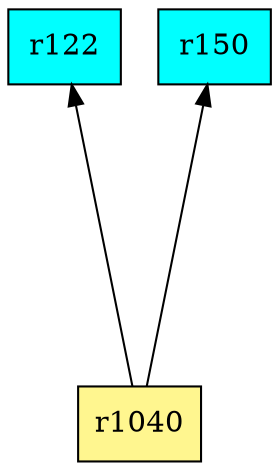 digraph G {
rankdir=BT;ranksep="2.0";
"r122" [shape=record,fillcolor=cyan,style=filled,label="{r122}"];
"r1040" [shape=record,fillcolor=khaki1,style=filled,label="{r1040}"];
"r150" [shape=record,fillcolor=cyan,style=filled,label="{r150}"];
"r1040" -> "r122"
"r1040" -> "r150"
}